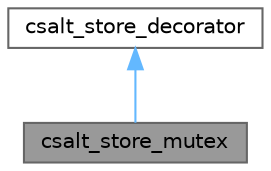 digraph "csalt_store_mutex"
{
 // LATEX_PDF_SIZE
  bgcolor="transparent";
  edge [fontname=Helvetica,fontsize=10,labelfontname=Helvetica,labelfontsize=10];
  node [fontname=Helvetica,fontsize=10,shape=box,height=0.2,width=0.4];
  Node1 [id="Node000001",label="csalt_store_mutex",height=0.2,width=0.4,color="gray40", fillcolor="grey60", style="filled", fontcolor="black",tooltip="Provides a decorator for synchronizing access to a store."];
  Node2 -> Node1 [id="edge1_Node000001_Node000002",dir="back",color="steelblue1",style="solid",tooltip=" "];
  Node2 [id="Node000002",label="csalt_store_decorator",height=0.2,width=0.4,color="gray40", fillcolor="white", style="filled",URL="$structcsalt__store__decorator.html",tooltip="A decorator to include as the first member in your struct."];
}
